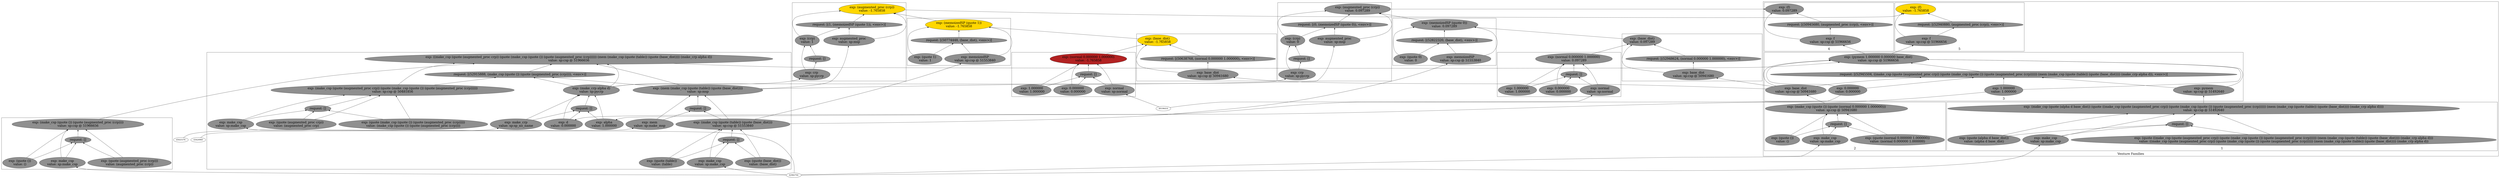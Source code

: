 digraph {
rankdir=BT
fontsize=24
subgraph cluster1 {
label="Venture Families"
subgraph cluster2 {
label="1"
"51492640"["fillcolor"="grey56" "fontsize"="24" "label"="exp: (make_csp (quote (alpha d base_dist)) (quote ((make_csp (quote (augmented_proc crp)) (quote (make_csp (quote ()) (quote (augmented_proc (crp)))))) (mem (make_csp (quote (table)) (quote (base_dist)))) (make_crp alpha d))))\nvalue: sp:csp @ 51492640" "shape"="ellipse" "style"="filled" ]
"51454896"["fillcolor"="grey56" "fontsize"="24" "label"="request: []" "shape"="ellipse" "style"="filled" ]
"51908256"["fillcolor"="grey56" "fontsize"="24" "label"="exp: make_csp\nvalue: sp:make_csp" "shape"="ellipse" "style"="filled" ]
"51943200"["fillcolor"="grey56" "fontsize"="24" "label"="exp: (quote (alpha d base_dist))\nvalue: (alpha d base_dist)" "shape"="ellipse" "style"="filled" ]
"52168016"["fillcolor"="grey56" "fontsize"="24" "label"="exp: (quote ((make_csp (quote (augmented_proc crp)) (quote (make_csp (quote ()) (quote (augmented_proc (crp)))))) (mem (make_csp (quote (table)) (quote (base_dist)))) (make_crp alpha d)))\nvalue: ((make_csp (quote (augmented_proc crp)) (quote (make_csp (quote ()) (quote (augmented_proc (crp)))))) (mem (make_csp (quote (table)) (quote (base_dist)))) (make_crp alpha d))" "shape"="ellipse" "style"="filled" ]
}

subgraph cluster3 {
label="2"
"50941680"["fillcolor"="grey56" "fontsize"="24" "label"="exp: (make_csp (quote ()) (quote (normal 0.000000 1.000000)))\nvalue: sp:csp @ 50941680" "shape"="ellipse" "style"="filled" ]
"52590960"["fillcolor"="grey56" "fontsize"="24" "label"="request: []" "shape"="ellipse" "style"="filled" ]
"52229536"["fillcolor"="grey56" "fontsize"="24" "label"="exp: make_csp\nvalue: sp:make_csp" "shape"="ellipse" "style"="filled" ]
"50480656"["fillcolor"="grey56" "fontsize"="24" "label"="exp: (quote ())\nvalue: ()" "shape"="ellipse" "style"="filled" ]
"50906912"["fillcolor"="grey56" "fontsize"="24" "label"="exp: (quote (normal 0.000000 1.000000))\nvalue: (normal 0.000000 1.000000)" "shape"="ellipse" "style"="filled" ]
}

subgraph cluster4 {
label="3"
"50944624"["fillcolor"="grey56" "fontsize"="24" "label"="exp: (pymem 1.000000 0.000000 base_dist)\nvalue: sp:csp @ 51966656" "shape"="ellipse" "style"="filled" ]
"52945504"["fillcolor"="grey56" "fontsize"="24" "label"="request: [(52945504, ((make_csp (quote (augmented_proc crp)) (quote (make_csp (quote ()) (quote (augmented_proc (crp)))))) (mem (make_csp (quote (table)) (quote (base_dist)))) (make_crp alpha d)), <env>)]" "shape"="ellipse" "style"="filled" ]
"50676128"["fillcolor"="grey56" "fontsize"="24" "label"="exp: pymem\nvalue: sp:csp @ 51492640" "shape"="ellipse" "style"="filled" ]
"50509856"["fillcolor"="grey56" "fontsize"="24" "label"="exp: 1.000000\nvalue: 1.000000" "shape"="ellipse" "style"="filled" ]
"50710640"["fillcolor"="grey56" "fontsize"="24" "label"="exp: 0.000000\nvalue: 0.000000" "shape"="ellipse" "style"="filled" ]
"50593984"["fillcolor"="grey56" "fontsize"="24" "label"="exp: base_dist\nvalue: sp:csp @ 50941680" "shape"="ellipse" "style"="filled" ]
}

subgraph cluster5 {
label="4"
"52188672"["fillcolor"="grey56" "fontsize"="24" "label"="exp: (f)\nvalue: 0.097289" "shape"="ellipse" "style"="filled" ]
"50945680"["fillcolor"="grey56" "fontsize"="24" "label"="request: [(50945680, (augmented_proc (crp)), <env>)]" "shape"="ellipse" "style"="filled" ]
"52250192"["fillcolor"="grey56" "fontsize"="24" "label"="exp: f\nvalue: sp:csp @ 51966656" "shape"="ellipse" "style"="filled" ]
}

subgraph cluster6 {
label="5"
"52985776"["fillcolor"="gold" "fontsize"="24" "label"="exp: (f)\nvalue: -1.765858" "shape"="ellipse" "style"="filled" ]
"52940880"["fillcolor"="grey56" "fontsize"="24" "label"="request: [(52940880, (augmented_proc (crp)), <env>)]" "shape"="ellipse" "style"="filled" ]
"50773392"["fillcolor"="grey56" "fontsize"="24" "label"="exp: f\nvalue: sp:csp @ 51966656" "shape"="ellipse" "style"="filled" ]
}

}

subgraph cluster7 {
label=""
"50638992"["fillcolor"="gold" "fontsize"="24" "label"="exp: (base_dist)\nvalue: -1.765858" "shape"="ellipse" "style"="filled" ]
"50638768"["fillcolor"="grey56" "fontsize"="24" "label"="request: [(50638768, (normal 0.000000 1.000000), <env>)]" "shape"="ellipse" "style"="filled" ]
"52963888"["fillcolor"="grey56" "fontsize"="24" "label"="exp: base_dist\nvalue: sp:csp @ 50941680" "shape"="ellipse" "style"="filled" ]
}

subgraph cluster8 {
label=""
"50757296"["fillcolor"="grey56" "fontsize"="24" "label"="exp: ((make_csp (quote (augmented_proc crp)) (quote (make_csp (quote ()) (quote (augmented_proc (crp)))))) (mem (make_csp (quote (table)) (quote (base_dist)))) (make_crp alpha d))\nvalue: sp:csp @ 51966656" "shape"="ellipse" "style"="filled" ]
"52915888"["fillcolor"="grey56" "fontsize"="24" "label"="request: [(52915888, (make_csp (quote ()) (quote (augmented_proc (crp)))), <env>)]" "shape"="ellipse" "style"="filled" ]
"50481856"["fillcolor"="grey56" "fontsize"="24" "label"="exp: (make_csp (quote (augmented_proc crp)) (quote (make_csp (quote ()) (quote (augmented_proc (crp))))))\nvalue: sp:csp @ 50481856" "shape"="ellipse" "style"="filled" ]
"50947840"["fillcolor"="grey56" "fontsize"="24" "label"="request: []" "shape"="ellipse" "style"="filled" ]
"51267424"["fillcolor"="grey56" "fontsize"="24" "label"="exp: make_csp\nvalue: sp:make_csp" "shape"="ellipse" "style"="filled" ]
"51303600"["fillcolor"="grey56" "fontsize"="24" "label"="exp: (quote (augmented_proc crp))\nvalue: (augmented_proc crp)" "shape"="ellipse" "style"="filled" ]
"51354800"["fillcolor"="grey56" "fontsize"="24" "label"="exp: (quote (make_csp (quote ()) (quote (augmented_proc (crp)))))\nvalue: (make_csp (quote ()) (quote (augmented_proc (crp))))" "shape"="ellipse" "style"="filled" ]
"51442176"["fillcolor"="grey56" "fontsize"="24" "label"="exp: (mem (make_csp (quote (table)) (quote (base_dist))))\nvalue: sp:msp" "shape"="ellipse" "style"="filled" ]
"51390976"["fillcolor"="grey56" "fontsize"="24" "label"="request: []" "shape"="ellipse" "style"="filled" ]
"51478352"["fillcolor"="grey56" "fontsize"="24" "label"="exp: mem\nvalue: sp:make_msp" "shape"="ellipse" "style"="filled" ]
"51553840"["fillcolor"="grey56" "fontsize"="24" "label"="exp: (make_csp (quote (table)) (quote (base_dist)))\nvalue: sp:csp @ 51553840" "shape"="ellipse" "style"="filled" ]
"51516096"["fillcolor"="grey56" "fontsize"="24" "label"="request: []" "shape"="ellipse" "style"="filled" ]
"51591584"["fillcolor"="grey56" "fontsize"="24" "label"="exp: make_csp\nvalue: sp:make_csp" "shape"="ellipse" "style"="filled" ]
"51629328"["fillcolor"="grey56" "fontsize"="24" "label"="exp: (quote (table))\nvalue: (table)" "shape"="ellipse" "style"="filled" ]
"51667072"["fillcolor"="grey56" "fontsize"="24" "label"="exp: (quote (base_dist))\nvalue: (base_dist)" "shape"="ellipse" "style"="filled" ]
"51742560"["fillcolor"="grey56" "fontsize"="24" "label"="exp: (make_crp alpha d)\nvalue: sp:pycrp" "shape"="ellipse" "style"="filled" ]
"51704816"["fillcolor"="grey56" "fontsize"="24" "label"="request: []" "shape"="ellipse" "style"="filled" ]
"51780304"["fillcolor"="grey56" "fontsize"="24" "label"="exp: make_crp\nvalue: sp:sp_no_name" "shape"="ellipse" "style"="filled" ]
"51829936"["fillcolor"="grey56" "fontsize"="24" "label"="exp: alpha\nvalue: 1.000000" "shape"="ellipse" "style"="filled" ]
"51879568"["fillcolor"="grey56" "fontsize"="24" "label"="exp: d\nvalue: 0.000000" "shape"="ellipse" "style"="filled" ]
}

subgraph cluster9 {
label=""
"50774672"["fillcolor"="gold" "fontsize"="24" "label"="exp: (memoizedSP (quote 1))\nvalue: -1.765858" "shape"="ellipse" "style"="filled" ]
"50774448"["fillcolor"="grey56" "fontsize"="24" "label"="request: [(50774448, (base_dist), <env>)]" "shape"="ellipse" "style"="filled" ]
"52947440"["fillcolor"="grey56" "fontsize"="24" "label"="exp: memoizedSP\nvalue: sp:csp @ 51553840" "shape"="ellipse" "style"="filled" ]
"52947712"["fillcolor"="grey56" "fontsize"="24" "label"="exp: (quote 1)\nvalue: 1" "shape"="ellipse" "style"="filled" ]
}

subgraph cluster10 {
label=""
"50780176"["fillcolor"="gold" "fontsize"="24" "label"="exp: (augmented_proc (crp))\nvalue: -1.765858" "shape"="ellipse" "style"="filled" ]
"52983152"["fillcolor"="grey56" "fontsize"="24" "label"="request: [(1, (memoizedSP (quote 1)), <env>)]" "shape"="ellipse" "style"="filled" ]
"52957520"["fillcolor"="grey56" "fontsize"="24" "label"="exp: augmented_proc\nvalue: sp:msp" "shape"="ellipse" "style"="filled" ]
"52990320"["fillcolor"="grey56" "fontsize"="24" "label"="exp: (crp)\nvalue: 1" "shape"="ellipse" "style"="filled" ]
"52990096"["fillcolor"="grey56" "fontsize"="24" "label"="request: []" "shape"="ellipse" "style"="filled" ]
"52951216"["fillcolor"="grey56" "fontsize"="24" "label"="exp: crp\nvalue: sp:pycrp" "shape"="ellipse" "style"="filled" ]
}

subgraph cluster11 {
label=""
"51966656"["fillcolor"="grey56" "fontsize"="24" "label"="exp: (make_csp (quote ()) (quote (augmented_proc (crp))))\nvalue: sp:csp @ 51966656" "shape"="ellipse" "style"="filled" ]
"51928912"["fillcolor"="grey56" "fontsize"="24" "label"="request: []" "shape"="ellipse" "style"="filled" ]
"52004400"["fillcolor"="grey56" "fontsize"="24" "label"="exp: make_csp\nvalue: sp:make_csp" "shape"="ellipse" "style"="filled" ]
"52065920"["fillcolor"="grey56" "fontsize"="24" "label"="exp: (quote ())\nvalue: ()" "shape"="ellipse" "style"="filled" ]
"52127152"["fillcolor"="grey56" "fontsize"="24" "label"="exp: (quote (augmented_proc (crp)))\nvalue: (augmented_proc (crp))" "shape"="ellipse" "style"="filled" ]
}

subgraph cluster12 {
label=""
"52611616"["fillcolor"="grey56" "fontsize"="24" "label"="exp: (augmented_proc (crp))\nvalue: 0.097289" "shape"="ellipse" "style"="filled" ]
"52561984"["fillcolor"="grey56" "fontsize"="24" "label"="request: [(0, (memoizedSP (quote 0)), <env>)]" "shape"="ellipse" "style"="filled" ]
"52640544"["fillcolor"="grey56" "fontsize"="24" "label"="exp: augmented_proc\nvalue: sp:msp" "shape"="ellipse" "style"="filled" ]
"52723056"["fillcolor"="grey56" "fontsize"="24" "label"="exp: (crp)\nvalue: 0" "shape"="ellipse" "style"="filled" ]
"52661248"["fillcolor"="grey56" "fontsize"="24" "label"="request: []" "shape"="ellipse" "style"="filled" ]
"52772688"["fillcolor"="grey56" "fontsize"="24" "label"="exp: crp\nvalue: sp:pycrp" "shape"="ellipse" "style"="filled" ]
}

subgraph cluster13 {
label=""
"52917072"["fillcolor"="grey56" "fontsize"="24" "label"="exp: (memoizedSP (quote 0))\nvalue: 0.097289" "shape"="ellipse" "style"="filled" ]
"52822320"["fillcolor"="grey56" "fontsize"="24" "label"="request: [(52822320, (base_dist), <env>)]" "shape"="ellipse" "style"="filled" ]
"52931632"["fillcolor"="grey56" "fontsize"="24" "label"="exp: memoizedSP\nvalue: sp:csp @ 51553840" "shape"="ellipse" "style"="filled" ]
"52942064"["fillcolor"="grey56" "fontsize"="24" "label"="exp: (quote 0)\nvalue: 0" "shape"="ellipse" "style"="filled" ]
}

subgraph cluster14 {
label=""
"52926560"["fillcolor"="firebrick" "fontsize"="24" "label"="exp: (normal 0.000000 1.000000)\nvalue: -1.765858" "shape"="ellipse" "style"="filled" ]
"52926336"["fillcolor"="grey56" "fontsize"="24" "label"="request: []" "shape"="ellipse" "style"="filled" ]
"52926784"["fillcolor"="grey56" "fontsize"="24" "label"="exp: normal\nvalue: sp:normal" "shape"="ellipse" "style"="filled" ]
"50905840"["fillcolor"="grey56" "fontsize"="24" "label"="exp: 0.000000\nvalue: 0.000000" "shape"="ellipse" "style"="filled" ]
"50906064"["fillcolor"="grey56" "fontsize"="24" "label"="exp: 1.000000\nvalue: 1.000000" "shape"="ellipse" "style"="filled" ]
}

subgraph cluster15 {
label=""
"52935120"["fillcolor"="grey56" "fontsize"="24" "label"="exp: (base_dist)\nvalue: 0.097289" "shape"="ellipse" "style"="filled" ]
"52948624"["fillcolor"="grey56" "fontsize"="24" "label"="request: [(52948624, (normal 0.000000 1.000000), <env>)]" "shape"="ellipse" "style"="filled" ]
"52987008"["fillcolor"="grey56" "fontsize"="24" "label"="exp: base_dist\nvalue: sp:csp @ 50941680" "shape"="ellipse" "style"="filled" ]
}

subgraph cluster16 {
label=""
"52965040"["fillcolor"="grey56" "fontsize"="24" "label"="exp: (normal 0.000000 1.000000)\nvalue: 0.097289" "shape"="ellipse" "style"="filled" ]
"52951696"["fillcolor"="grey56" "fontsize"="24" "label"="request: []" "shape"="ellipse" "style"="filled" ]
"52965264"["fillcolor"="grey56" "fontsize"="24" "label"="exp: normal\nvalue: sp:normal" "shape"="ellipse" "style"="filled" ]
"52977872"["fillcolor"="grey56" "fontsize"="24" "label"="exp: 0.000000\nvalue: 0.000000" "shape"="ellipse" "style"="filled" ]
"52978096"["fillcolor"="grey56" "fontsize"="24" "label"="exp: 1.000000\nvalue: 1.000000" "shape"="ellipse" "style"="filled" ]
}

"52963888" -> "50638992"["arrowhead"="normal" "color"="black" "style"="solid" ]
"52963888" -> "50638768"["arrowhead"="normal" "color"="black" "style"="solid" ]
"50593984" -> "52963888"["arrowhead"="normal" "color"="black" "style"="solid" ]
"50638768" -> "50638992"["arrowhead"="normal" "color"="black" "style"="solid" ]
"52926560" -> "50638992"["arrowhead"="normal" "color"="black" "style"="solid" ]
"50481856" -> "50757296"["arrowhead"="normal" "color"="black" "style"="solid" ]
"50481856" -> "52915888"["arrowhead"="normal" "color"="black" "style"="solid" ]
"51267424" -> "50481856"["arrowhead"="normal" "color"="black" "style"="solid" ]
"51267424" -> "50947840"["arrowhead"="normal" "color"="black" "style"="solid" ]
"42982704" -> "51267424"["arrowhead"="normal" "color"="black" "style"="solid" ]
"51303600" -> "50481856"["arrowhead"="normal" "color"="black" "style"="solid" ]
"51303600" -> "50947840"["arrowhead"="normal" "color"="black" "style"="solid" ]
"51354800" -> "50481856"["arrowhead"="normal" "color"="black" "style"="solid" ]
"51354800" -> "50947840"["arrowhead"="normal" "color"="black" "style"="solid" ]
"50947840" -> "50481856"["arrowhead"="normal" "color"="black" "style"="solid" ]
"51442176" -> "50757296"["arrowhead"="normal" "color"="black" "style"="solid" ]
"51442176" -> "52915888"["arrowhead"="normal" "color"="black" "style"="solid" ]
"51478352" -> "51442176"["arrowhead"="normal" "color"="black" "style"="solid" ]
"51478352" -> "51390976"["arrowhead"="normal" "color"="black" "style"="solid" ]
"43620960" -> "51478352"["arrowhead"="normal" "color"="black" "style"="solid" ]
"51553840" -> "51442176"["arrowhead"="normal" "color"="black" "style"="solid" ]
"51553840" -> "51390976"["arrowhead"="normal" "color"="black" "style"="solid" ]
"51591584" -> "51553840"["arrowhead"="normal" "color"="black" "style"="solid" ]
"51591584" -> "51516096"["arrowhead"="normal" "color"="black" "style"="solid" ]
"42982704" -> "51591584"["arrowhead"="normal" "color"="black" "style"="solid" ]
"51629328" -> "51553840"["arrowhead"="normal" "color"="black" "style"="solid" ]
"51629328" -> "51516096"["arrowhead"="normal" "color"="black" "style"="solid" ]
"51667072" -> "51553840"["arrowhead"="normal" "color"="black" "style"="solid" ]
"51667072" -> "51516096"["arrowhead"="normal" "color"="black" "style"="solid" ]
"51516096" -> "51553840"["arrowhead"="normal" "color"="black" "style"="solid" ]
"51390976" -> "51442176"["arrowhead"="normal" "color"="black" "style"="solid" ]
"51742560" -> "50757296"["arrowhead"="normal" "color"="black" "style"="solid" ]
"51742560" -> "52915888"["arrowhead"="normal" "color"="black" "style"="solid" ]
"51780304" -> "51742560"["arrowhead"="normal" "color"="black" "style"="solid" ]
"51780304" -> "51704816"["arrowhead"="normal" "color"="black" "style"="solid" ]
"45025376" -> "51780304"["arrowhead"="normal" "color"="black" "style"="solid" ]
"51829936" -> "51742560"["arrowhead"="normal" "color"="black" "style"="solid" ]
"51829936" -> "51704816"["arrowhead"="normal" "color"="black" "style"="solid" ]
"50509856" -> "51829936"["arrowhead"="normal" "color"="black" "style"="solid" ]
"51879568" -> "51742560"["arrowhead"="normal" "color"="black" "style"="solid" ]
"51879568" -> "51704816"["arrowhead"="normal" "color"="black" "style"="solid" ]
"50710640" -> "51879568"["arrowhead"="normal" "color"="black" "style"="solid" ]
"51704816" -> "51742560"["arrowhead"="normal" "color"="black" "style"="solid" ]
"52915888" -> "50757296"["arrowhead"="normal" "color"="black" "style"="solid" ]
"51966656" -> "50757296"["arrowhead"="normal" "color"="black" "style"="solid" ]
"52947440" -> "50774672"["arrowhead"="normal" "color"="black" "style"="solid" ]
"52947440" -> "50774448"["arrowhead"="normal" "color"="black" "style"="solid" ]
"51553840" -> "52947440"["arrowhead"="normal" "color"="black" "style"="solid" ]
"52947712" -> "50774672"["arrowhead"="normal" "color"="black" "style"="solid" ]
"52947712" -> "50774448"["arrowhead"="normal" "color"="black" "style"="solid" ]
"50774448" -> "50774672"["arrowhead"="normal" "color"="black" "style"="solid" ]
"50638992" -> "50774672"["arrowhead"="normal" "color"="black" "style"="solid" ]
"52957520" -> "50780176"["arrowhead"="normal" "color"="black" "style"="solid" ]
"52957520" -> "52983152"["arrowhead"="normal" "color"="black" "style"="solid" ]
"51442176" -> "52957520"["arrowhead"="normal" "color"="black" "style"="solid" ]
"52990320" -> "50780176"["arrowhead"="normal" "color"="black" "style"="solid" ]
"52990320" -> "52983152"["arrowhead"="normal" "color"="black" "style"="solid" ]
"52951216" -> "52990320"["arrowhead"="normal" "color"="black" "style"="solid" ]
"52951216" -> "52990096"["arrowhead"="normal" "color"="black" "style"="solid" ]
"51742560" -> "52951216"["arrowhead"="normal" "color"="black" "style"="solid" ]
"52990096" -> "52990320"["arrowhead"="normal" "color"="black" "style"="solid" ]
"52983152" -> "50780176"["arrowhead"="normal" "color"="black" "style"="solid" ]
"50774672" -> "50780176"["arrowhead"="normal" "color"="black" "style"="solid" ]
"52229536" -> "50941680"["arrowhead"="normal" "color"="black" "style"="solid" ]
"52229536" -> "52590960"["arrowhead"="normal" "color"="black" "style"="solid" ]
"42982704" -> "52229536"["arrowhead"="normal" "color"="black" "style"="solid" ]
"50480656" -> "50941680"["arrowhead"="normal" "color"="black" "style"="solid" ]
"50480656" -> "52590960"["arrowhead"="normal" "color"="black" "style"="solid" ]
"50906912" -> "50941680"["arrowhead"="normal" "color"="black" "style"="solid" ]
"50906912" -> "52590960"["arrowhead"="normal" "color"="black" "style"="solid" ]
"52590960" -> "50941680"["arrowhead"="normal" "color"="black" "style"="solid" ]
"50676128" -> "50944624"["arrowhead"="normal" "color"="black" "style"="solid" ]
"50676128" -> "52945504"["arrowhead"="normal" "color"="black" "style"="solid" ]
"51492640" -> "50676128"["arrowhead"="normal" "color"="black" "style"="solid" ]
"50509856" -> "50944624"["arrowhead"="normal" "color"="black" "style"="solid" ]
"50509856" -> "52945504"["arrowhead"="normal" "color"="black" "style"="solid" ]
"50710640" -> "50944624"["arrowhead"="normal" "color"="black" "style"="solid" ]
"50710640" -> "52945504"["arrowhead"="normal" "color"="black" "style"="solid" ]
"50593984" -> "50944624"["arrowhead"="normal" "color"="black" "style"="solid" ]
"50593984" -> "52945504"["arrowhead"="normal" "color"="black" "style"="solid" ]
"50941680" -> "50593984"["arrowhead"="normal" "color"="black" "style"="solid" ]
"52945504" -> "50944624"["arrowhead"="normal" "color"="black" "style"="solid" ]
"50757296" -> "50944624"["arrowhead"="normal" "color"="black" "style"="solid" ]
"51908256" -> "51492640"["arrowhead"="normal" "color"="black" "style"="solid" ]
"51908256" -> "51454896"["arrowhead"="normal" "color"="black" "style"="solid" ]
"42982704" -> "51908256"["arrowhead"="normal" "color"="black" "style"="solid" ]
"51943200" -> "51492640"["arrowhead"="normal" "color"="black" "style"="solid" ]
"51943200" -> "51454896"["arrowhead"="normal" "color"="black" "style"="solid" ]
"52168016" -> "51492640"["arrowhead"="normal" "color"="black" "style"="solid" ]
"52168016" -> "51454896"["arrowhead"="normal" "color"="black" "style"="solid" ]
"51454896" -> "51492640"["arrowhead"="normal" "color"="black" "style"="solid" ]
"52004400" -> "51966656"["arrowhead"="normal" "color"="black" "style"="solid" ]
"52004400" -> "51928912"["arrowhead"="normal" "color"="black" "style"="solid" ]
"42982704" -> "52004400"["arrowhead"="normal" "color"="black" "style"="solid" ]
"52065920" -> "51966656"["arrowhead"="normal" "color"="black" "style"="solid" ]
"52065920" -> "51928912"["arrowhead"="normal" "color"="black" "style"="solid" ]
"52127152" -> "51966656"["arrowhead"="normal" "color"="black" "style"="solid" ]
"52127152" -> "51928912"["arrowhead"="normal" "color"="black" "style"="solid" ]
"51928912" -> "51966656"["arrowhead"="normal" "color"="black" "style"="solid" ]
"52250192" -> "52188672"["arrowhead"="normal" "color"="black" "style"="solid" ]
"52250192" -> "50945680"["arrowhead"="normal" "color"="black" "style"="solid" ]
"50944624" -> "52250192"["arrowhead"="normal" "color"="black" "style"="solid" ]
"50945680" -> "52188672"["arrowhead"="normal" "color"="black" "style"="solid" ]
"52611616" -> "52188672"["arrowhead"="normal" "color"="black" "style"="solid" ]
"52640544" -> "52611616"["arrowhead"="normal" "color"="black" "style"="solid" ]
"52640544" -> "52561984"["arrowhead"="normal" "color"="black" "style"="solid" ]
"51442176" -> "52640544"["arrowhead"="normal" "color"="black" "style"="solid" ]
"52723056" -> "52611616"["arrowhead"="normal" "color"="black" "style"="solid" ]
"52723056" -> "52561984"["arrowhead"="normal" "color"="black" "style"="solid" ]
"52772688" -> "52723056"["arrowhead"="normal" "color"="black" "style"="solid" ]
"52772688" -> "52661248"["arrowhead"="normal" "color"="black" "style"="solid" ]
"51742560" -> "52772688"["arrowhead"="normal" "color"="black" "style"="solid" ]
"52661248" -> "52723056"["arrowhead"="normal" "color"="black" "style"="solid" ]
"52561984" -> "52611616"["arrowhead"="normal" "color"="black" "style"="solid" ]
"52917072" -> "52611616"["arrowhead"="normal" "color"="black" "style"="solid" ]
"52931632" -> "52917072"["arrowhead"="normal" "color"="black" "style"="solid" ]
"52931632" -> "52822320"["arrowhead"="normal" "color"="black" "style"="solid" ]
"51553840" -> "52931632"["arrowhead"="normal" "color"="black" "style"="solid" ]
"52942064" -> "52917072"["arrowhead"="normal" "color"="black" "style"="solid" ]
"52942064" -> "52822320"["arrowhead"="normal" "color"="black" "style"="solid" ]
"52822320" -> "52917072"["arrowhead"="normal" "color"="black" "style"="solid" ]
"52935120" -> "52917072"["arrowhead"="normal" "color"="black" "style"="solid" ]
"52926784" -> "52926560"["arrowhead"="normal" "color"="black" "style"="solid" ]
"52926784" -> "52926336"["arrowhead"="normal" "color"="black" "style"="solid" ]
"49196416" -> "52926784"["arrowhead"="normal" "color"="black" "style"="solid" ]
"50905840" -> "52926560"["arrowhead"="normal" "color"="black" "style"="solid" ]
"50905840" -> "52926336"["arrowhead"="normal" "color"="black" "style"="solid" ]
"50906064" -> "52926560"["arrowhead"="normal" "color"="black" "style"="solid" ]
"50906064" -> "52926336"["arrowhead"="normal" "color"="black" "style"="solid" ]
"52926336" -> "52926560"["arrowhead"="normal" "color"="black" "style"="solid" ]
"52987008" -> "52935120"["arrowhead"="normal" "color"="black" "style"="solid" ]
"52987008" -> "52948624"["arrowhead"="normal" "color"="black" "style"="solid" ]
"50593984" -> "52987008"["arrowhead"="normal" "color"="black" "style"="solid" ]
"52948624" -> "52935120"["arrowhead"="normal" "color"="black" "style"="solid" ]
"52965040" -> "52935120"["arrowhead"="normal" "color"="black" "style"="solid" ]
"52965264" -> "52965040"["arrowhead"="normal" "color"="black" "style"="solid" ]
"52965264" -> "52951696"["arrowhead"="normal" "color"="black" "style"="solid" ]
"49196416" -> "52965264"["arrowhead"="normal" "color"="black" "style"="solid" ]
"52977872" -> "52965040"["arrowhead"="normal" "color"="black" "style"="solid" ]
"52977872" -> "52951696"["arrowhead"="normal" "color"="black" "style"="solid" ]
"52978096" -> "52965040"["arrowhead"="normal" "color"="black" "style"="solid" ]
"52978096" -> "52951696"["arrowhead"="normal" "color"="black" "style"="solid" ]
"52951696" -> "52965040"["arrowhead"="normal" "color"="black" "style"="solid" ]
"50773392" -> "52985776"["arrowhead"="normal" "color"="black" "style"="solid" ]
"50773392" -> "52940880"["arrowhead"="normal" "color"="black" "style"="solid" ]
"50944624" -> "50773392"["arrowhead"="normal" "color"="black" "style"="solid" ]
"52940880" -> "52985776"["arrowhead"="normal" "color"="black" "style"="solid" ]
"50780176" -> "52985776"["arrowhead"="normal" "color"="black" "style"="solid" ]

}